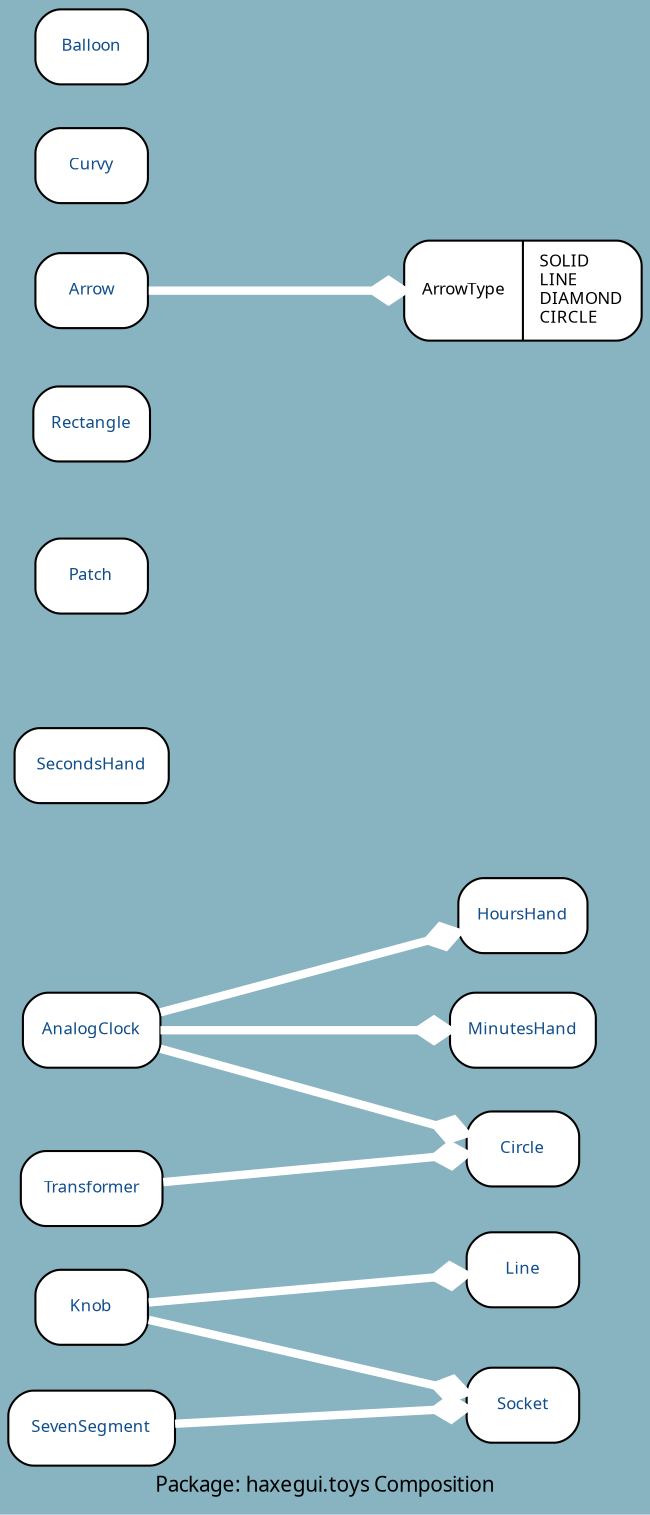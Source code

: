 digraph uml {
	graph [label="Package: haxegui.toys Composition", ratio=compress, rankdir=LR, size="24,12", fontname=Sans, fontsize=10, bgcolor="#88B3C1", fontcolor=black];
	node [label="\N", fontname=Sans, fontsize=8, shape=record, color=black, fontcolor=black];
	edge [fontname=Sans, fontsize=8, minlen=3, color=black, fontcolor=black];
	graph [lp="155,10",
		bb="0,0,310,718"];
	"haxegui.toys.Line" [label="{Line}", fontcolor="#104E8B", style="rounded,filled", fillcolor=white, URL="../types/haxegui/toys/Line.html", tooltip=Line, portPos=Line, pos="252,115", rects="225,97,279,133", width="0.75", height="0.50"];
	"haxegui.toys.HoursHand" [label="{HoursHand}", fontcolor="#104E8B", style="rounded,filled", fillcolor=white, URL="../types/haxegui/toys/HoursHand.html", tooltip=HoursHand, portPos=HoursHand, pos="252,284", rects="221,266,284,302", width="0.86", height="0.50"];
	"haxegui.toys.MinutesHand" [label="{MinutesHand}", fontcolor="#104E8B", style="rounded,filled", fillcolor=white, URL="../types/haxegui/toys/MinutesHand.html", tooltip=MinutesHand, portPos=MinutesHand, pos="252,230", rects="217,212,288,248", width="0.97", height="0.50"];
	"haxegui.toys.SecondsHand" [label="{SecondsHand}", fontcolor="#104E8B", style="rounded,filled", fillcolor=white, URL="../types/haxegui/toys/SecondsHand.html", tooltip=SecondsHand, portPos=SecondsHand, pos="41,358", rects="4,340,79,376", width="1.03", height="0.50"];
	"haxegui.toys.AnalogClock" [label="{AnalogClock}", fontcolor="#104E8B", style="rounded,filled", fillcolor=white, URL="../types/haxegui/toys/AnalogClock.html", tooltip=AnalogClock, portPos=AnalogClock, pos="41,230", rects="8,212,75,248", width="0.92", height="0.50"];
	"haxegui.toys.Circle" [label="{Circle}", fontcolor="#104E8B", style="rounded,filled", fillcolor=white, URL="../types/haxegui/toys/Circle.html", tooltip=Circle, portPos=Circle, pos="252,173", rects="225,155,279,191", width="0.75", height="0.50"];
	"haxegui.toys.Patch" [label="{Patch}", fontcolor="#104E8B", style="rounded,filled", fillcolor=white, URL="../types/haxegui/toys/Patch.html", tooltip=Patch, portPos=Patch, pos="41,449", rects="14,431,68,467", width="0.75", height="0.50"];
	"haxegui.toys.Knob" [label="{Knob}", fontcolor="#104E8B", style="rounded,filled", fillcolor=white, URL="../types/haxegui/toys/Knob.html", tooltip=Knob, portPos=Knob, pos="41,97", rects="14,79,68,115", width="0.75", height="0.50"];
	"haxegui.toys.Socket" [label="{Socket}", fontcolor="#104E8B", style="rounded,filled", fillcolor=white, URL="../types/haxegui/toys/Socket.html", tooltip=Socket, portPos=Socket, pos="252,50", rects="225,32,279,68", width="0.75", height="0.50"];
	"haxegui.toys.Transformer" [label="{Transformer}", fontcolor="#104E8B", style="rounded,filled", fillcolor=white, URL="../types/haxegui/toys/Transformer.html", tooltip=Transformer, portPos=Transformer, pos="41,154", rects="7,136,76,172", width="0.94", height="0.50"];
	"haxegui.toys.SevenSegment" [label="{SevenSegment}", fontcolor="#104E8B", style="rounded,filled", fillcolor=white, URL="../types/haxegui/toys/SevenSegment.html", tooltip=SevenSegment, portPos=SevenSegment, pos="41,39", rects="1,21,82,57", width="1.11", height="0.50"];
	"haxegui.toys.Rectangle" [label="{Rectangle}", fontcolor="#104E8B", style="rounded,filled", fillcolor=white, URL="../types/haxegui/toys/Rectangle.html", tooltip=Rectangle, portPos=Rectangle, pos="41,522", rects="13,504,70,540", width="0.78", height="0.50"];
	"haxegui.toys.ArrowType" [label="{ArrowType|SOLID\lLINE\lDIAMOND\lCIRCLE\l}", style="rounded,filled", fillcolor=white, pos="252,585", rects="195,561,255,609 255,561,310,609", width="1.58", height="0.67"];
	"haxegui.toys.Arrow" [label="{Arrow}", fontcolor="#104E8B", style="rounded,filled", fillcolor=white, URL="../types/haxegui/toys/Arrow.html", tooltip=Arrow, portPos=Arrow, pos="41,585", rects="14,567,68,603", width="0.75", height="0.50"];
	"haxegui.toys.Curvy" [label="{Curvy}", fontcolor="#104E8B", style="rounded,filled", fillcolor=white, URL="../types/haxegui/toys/Curvy.html", tooltip=Curvy, portPos=Curvy, pos="41,644", rects="14,626,68,662", width="0.75", height="0.50"];
	"haxegui.toys.Balloon" [label="{Balloon}", fontcolor="#104E8B", style="rounded,filled", fillcolor=white, URL="../types/haxegui/toys/Balloon.html", tooltip=Balloon, portPos=Balloon, pos="41,700", rects="14,682,68,718", width="0.75", height="0.50"];
	"haxegui.toys.AnalogClock" -> "haxegui.toys.Circle" [color=white, style="setlinewidth(4)", arrowhead=diamond, arrowsize="1.25", pos="e,225,180 75,221 112,211 171,195 210,184"];
	"haxegui.toys.AnalogClock" -> "haxegui.toys.HoursHand" [color=white, style="setlinewidth(4)", arrowhead=diamond, arrowsize="1.25", pos="e,221,276 75,239 110,248 167,262 206,272"];
	"haxegui.toys.AnalogClock" -> "haxegui.toys.MinutesHand" [color=white, style="setlinewidth(4)", arrowhead=diamond, arrowsize="1.25", pos="e,217,230 75,230 109,230 163,230 202,230"];
	"haxegui.toys.Knob" -> "haxegui.toys.Line" [color=white, style="setlinewidth(4)", arrowhead=diamond, arrowsize="1.25", pos="e,225,113 68,99 104,103 167,108 210,112"];
	"haxegui.toys.Knob" -> "haxegui.toys.Socket" [color=white, style="setlinewidth(4)", arrowhead=diamond, arrowsize="1.25", pos="e,225,56 68,91 104,83 168,69 210,59"];
	"haxegui.toys.Transformer" -> "haxegui.toys.Circle" [color=white, style="setlinewidth(4)", arrowhead=diamond, arrowsize="1.25", pos="e,225,171 76,157 113,161 171,166 210,169"];
	"haxegui.toys.SevenSegment" -> "haxegui.toys.Socket" [color=white, style="setlinewidth(4)", arrowhead=diamond, arrowsize="1.25", pos="e,225,48 82,41 119,43 173,46 210,47"];
	"haxegui.toys.Arrow" -> "haxegui.toys.ArrowType" [color=white, style="setlinewidth(4)", arrowhead=diamond, arrowsize="1.25", pos="e,195,585 68,585 96,585 141,585 180,585"];
}
